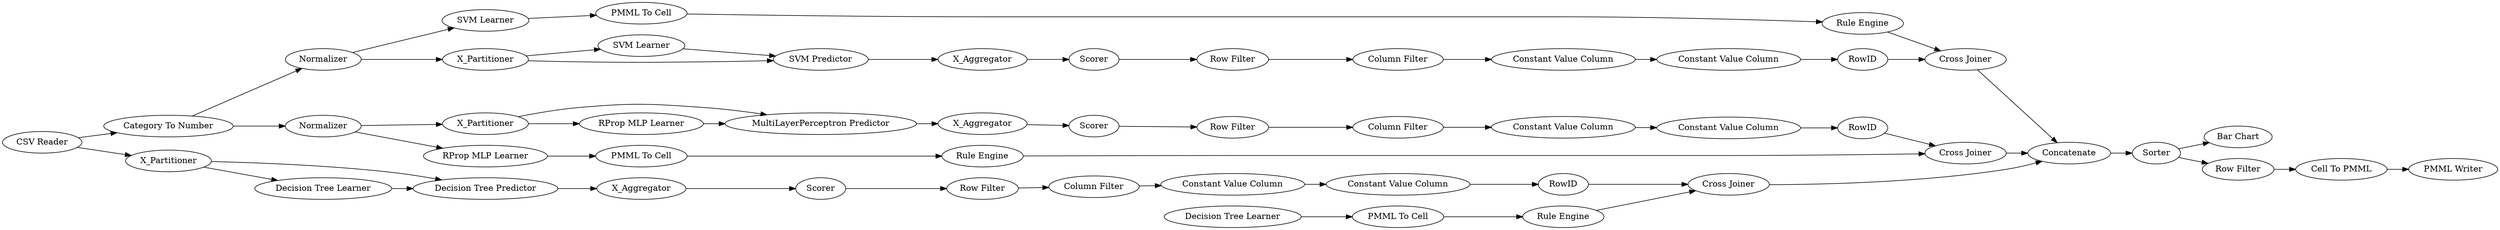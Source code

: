 digraph {
	"8292169956681469427_40" [label=Scorer]
	"-216617430596394714_59" [label="Bar Chart"]
	"-216617430596394714_61" [label="PMML Writer"]
	"-81210329139296616_292" [label="Constant Value Column"]
	"8292169956681469427_2" [label=X_Partitioner]
	"8835158835046975880_294" [label="Column Filter"]
	"8835158835046975880_292" [label="Constant Value Column"]
	"-7005155310982732972_292" [label="Constant Value Column"]
	"-7005155310982732972_294" [label="Column Filter"]
	"6771782153293216566_32" [label="Decision Tree Predictor"]
	"-81210329139296616_294" [label="Column Filter"]
	"8292169956681469427_39" [label=Normalizer]
	"-216617430596394714_54" [label="Cell To PMML"]
	"6771782153293216566_7" [label=X_Aggregator]
	"8292169956681469427_31" [label="RProp MLP Learner"]
	"7567283636685124652_41" [label=Scorer]
	"7567283636685124652_31" [label="SVM Learner"]
	"7567283636685124652_32" [label="SVM Predictor"]
	"-216617430596394714_60" [label=Concatenate]
	"-7005155310982732972_290" [label="Constant Value Column"]
	"2021233794511781192_33" [label="SVM Learner"]
	"-7005155310982732972_293" [label=RowID]
	"2021233794511781192_35" [label="Rule Engine"]
	"8835158835046975880_293" [label=RowID]
	"7567283636685124652_39" [label="Cross Joiner"]
	"-216617430596394714_62" [label="CSV Reader"]
	"-3373542486807653481_35" [label="RProp MLP Learner"]
	"-7005155310982732972_9" [label="Row Filter"]
	"805516369846895564_33" [label="Decision Tree Learner"]
	"7567283636685124652_40" [label=Normalizer]
	"-81210329139296616_293" [label=RowID]
	"7567283636685124652_7" [label=X_Aggregator]
	"-3373542486807653481_22" [label="PMML To Cell"]
	"6771782153293216566_2" [label=X_Partitioner]
	"-216617430596394714_52" [label=Sorter]
	"6771782153293216566_31" [label="Decision Tree Learner"]
	"8292169956681469427_38" [label="Cross Joiner"]
	"8292169956681469427_32" [label="MultiLayerPerceptron Predictor"]
	"805516369846895564_34" [label="Rule Engine"]
	"-81210329139296616_9" [label="Row Filter"]
	"6771782153293216566_39" [label=Scorer]
	"8835158835046975880_290" [label="Constant Value Column"]
	"-81210329139296616_290" [label="Constant Value Column"]
	"-216617430596394714_58" [label="Category To Number"]
	"-216617430596394714_53" [label="Row Filter"]
	"805516369846895564_28" [label="PMML To Cell"]
	"8835158835046975880_9" [label="Row Filter"]
	"6771782153293216566_38" [label="Cross Joiner"]
	"-3373542486807653481_34" [label="Rule Engine"]
	"2021233794511781192_34" [label="PMML To Cell"]
	"7567283636685124652_2" [label=X_Partitioner]
	"8292169956681469427_7" [label=X_Aggregator]
	"-216617430596394714_52" -> "-216617430596394714_59"
	"-7005155310982732972_9" -> "-7005155310982732972_294"
	"8292169956681469427_40" -> "-7005155310982732972_9"
	"7567283636685124652_32" -> "7567283636685124652_7"
	"-3373542486807653481_35" -> "-3373542486807653481_22"
	"805516369846895564_33" -> "805516369846895564_28"
	"7567283636685124652_39" -> "-216617430596394714_60"
	"6771782153293216566_32" -> "6771782153293216566_7"
	"8835158835046975880_290" -> "8835158835046975880_292"
	"8292169956681469427_31" -> "8292169956681469427_32"
	"8292169956681469427_2" -> "8292169956681469427_32"
	"-216617430596394714_62" -> "6771782153293216566_2"
	"2021233794511781192_35" -> "7567283636685124652_39"
	"6771782153293216566_2" -> "6771782153293216566_32"
	"-7005155310982732972_294" -> "-7005155310982732972_290"
	"-216617430596394714_58" -> "7567283636685124652_40"
	"2021233794511781192_33" -> "2021233794511781192_34"
	"6771782153293216566_38" -> "-216617430596394714_60"
	"8292169956681469427_39" -> "-3373542486807653481_35"
	"8292169956681469427_2" -> "8292169956681469427_31"
	"8835158835046975880_293" -> "7567283636685124652_39"
	"-7005155310982732972_293" -> "8292169956681469427_38"
	"2021233794511781192_34" -> "2021233794511781192_35"
	"-3373542486807653481_22" -> "-3373542486807653481_34"
	"-81210329139296616_294" -> "-81210329139296616_290"
	"8292169956681469427_32" -> "8292169956681469427_7"
	"8292169956681469427_38" -> "-216617430596394714_60"
	"6771782153293216566_39" -> "-81210329139296616_9"
	"-81210329139296616_290" -> "-81210329139296616_292"
	"-216617430596394714_52" -> "-216617430596394714_53"
	"7567283636685124652_31" -> "7567283636685124652_32"
	"-216617430596394714_53" -> "-216617430596394714_54"
	"7567283636685124652_7" -> "7567283636685124652_41"
	"6771782153293216566_31" -> "6771782153293216566_32"
	"-81210329139296616_292" -> "-81210329139296616_293"
	"805516369846895564_28" -> "805516369846895564_34"
	"-7005155310982732972_290" -> "-7005155310982732972_292"
	"-216617430596394714_62" -> "-216617430596394714_58"
	"8835158835046975880_292" -> "8835158835046975880_293"
	"7567283636685124652_2" -> "7567283636685124652_32"
	"7567283636685124652_40" -> "7567283636685124652_2"
	"8292169956681469427_39" -> "8292169956681469427_2"
	"-216617430596394714_58" -> "8292169956681469427_39"
	"-216617430596394714_54" -> "-216617430596394714_61"
	"6771782153293216566_2" -> "6771782153293216566_31"
	"8835158835046975880_9" -> "8835158835046975880_294"
	"8835158835046975880_294" -> "8835158835046975880_290"
	"-7005155310982732972_292" -> "-7005155310982732972_293"
	"7567283636685124652_2" -> "7567283636685124652_31"
	"805516369846895564_34" -> "6771782153293216566_38"
	"7567283636685124652_40" -> "2021233794511781192_33"
	"6771782153293216566_7" -> "6771782153293216566_39"
	"-3373542486807653481_34" -> "8292169956681469427_38"
	"-81210329139296616_9" -> "-81210329139296616_294"
	"7567283636685124652_41" -> "8835158835046975880_9"
	"-81210329139296616_293" -> "6771782153293216566_38"
	"-216617430596394714_60" -> "-216617430596394714_52"
	"8292169956681469427_7" -> "8292169956681469427_40"
	rankdir=LR
}

